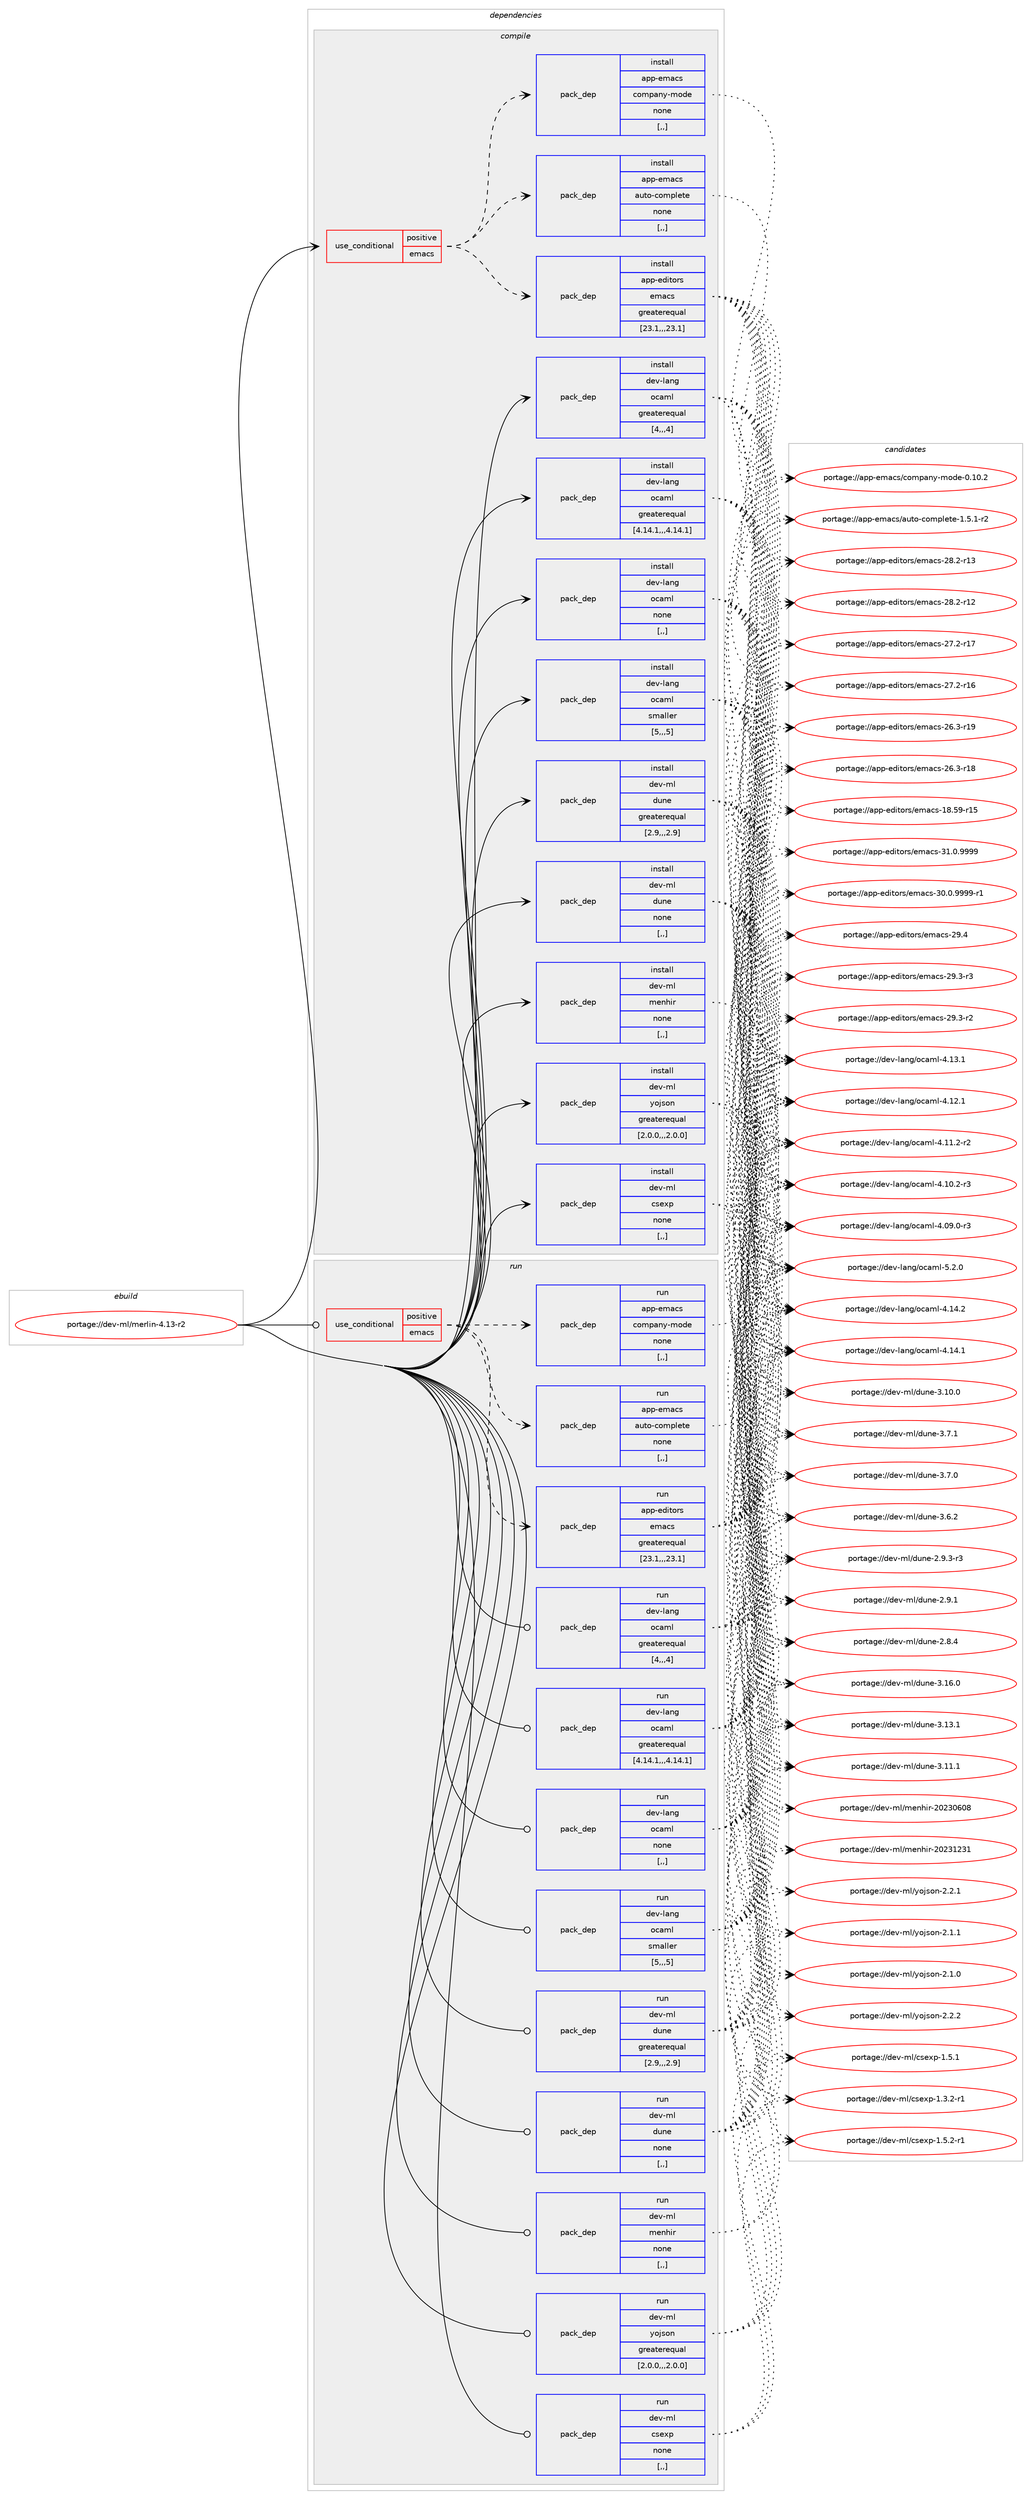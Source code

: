 digraph prolog {

# *************
# Graph options
# *************

newrank=true;
concentrate=true;
compound=true;
graph [rankdir=LR,fontname=Helvetica,fontsize=10,ranksep=1.5];#, ranksep=2.5, nodesep=0.2];
edge  [arrowhead=vee];
node  [fontname=Helvetica,fontsize=10];

# **********
# The ebuild
# **********

subgraph cluster_leftcol {
color=gray;
label=<<i>ebuild</i>>;
id [label="portage://dev-ml/merlin-4.13-r2", color=red, width=4, href="../dev-ml/merlin-4.13-r2.svg"];
}

# ****************
# The dependencies
# ****************

subgraph cluster_midcol {
color=gray;
label=<<i>dependencies</i>>;
subgraph cluster_compile {
fillcolor="#eeeeee";
style=filled;
label=<<i>compile</i>>;
subgraph cond29648 {
dependency120248 [label=<<TABLE BORDER="0" CELLBORDER="1" CELLSPACING="0" CELLPADDING="4"><TR><TD ROWSPAN="3" CELLPADDING="10">use_conditional</TD></TR><TR><TD>positive</TD></TR><TR><TD>emacs</TD></TR></TABLE>>, shape=none, color=red];
subgraph pack89402 {
dependency120249 [label=<<TABLE BORDER="0" CELLBORDER="1" CELLSPACING="0" CELLPADDING="4" WIDTH="220"><TR><TD ROWSPAN="6" CELLPADDING="30">pack_dep</TD></TR><TR><TD WIDTH="110">install</TD></TR><TR><TD>app-editors</TD></TR><TR><TD>emacs</TD></TR><TR><TD>greaterequal</TD></TR><TR><TD>[23.1,,,23.1]</TD></TR></TABLE>>, shape=none, color=blue];
}
dependency120248:e -> dependency120249:w [weight=20,style="dashed",arrowhead="vee"];
subgraph pack89403 {
dependency120250 [label=<<TABLE BORDER="0" CELLBORDER="1" CELLSPACING="0" CELLPADDING="4" WIDTH="220"><TR><TD ROWSPAN="6" CELLPADDING="30">pack_dep</TD></TR><TR><TD WIDTH="110">install</TD></TR><TR><TD>app-emacs</TD></TR><TR><TD>auto-complete</TD></TR><TR><TD>none</TD></TR><TR><TD>[,,]</TD></TR></TABLE>>, shape=none, color=blue];
}
dependency120248:e -> dependency120250:w [weight=20,style="dashed",arrowhead="vee"];
subgraph pack89404 {
dependency120251 [label=<<TABLE BORDER="0" CELLBORDER="1" CELLSPACING="0" CELLPADDING="4" WIDTH="220"><TR><TD ROWSPAN="6" CELLPADDING="30">pack_dep</TD></TR><TR><TD WIDTH="110">install</TD></TR><TR><TD>app-emacs</TD></TR><TR><TD>company-mode</TD></TR><TR><TD>none</TD></TR><TR><TD>[,,]</TD></TR></TABLE>>, shape=none, color=blue];
}
dependency120248:e -> dependency120251:w [weight=20,style="dashed",arrowhead="vee"];
}
id:e -> dependency120248:w [weight=20,style="solid",arrowhead="vee"];
subgraph pack89405 {
dependency120252 [label=<<TABLE BORDER="0" CELLBORDER="1" CELLSPACING="0" CELLPADDING="4" WIDTH="220"><TR><TD ROWSPAN="6" CELLPADDING="30">pack_dep</TD></TR><TR><TD WIDTH="110">install</TD></TR><TR><TD>dev-lang</TD></TR><TR><TD>ocaml</TD></TR><TR><TD>greaterequal</TD></TR><TR><TD>[4,,,4]</TD></TR></TABLE>>, shape=none, color=blue];
}
id:e -> dependency120252:w [weight=20,style="solid",arrowhead="vee"];
subgraph pack89406 {
dependency120253 [label=<<TABLE BORDER="0" CELLBORDER="1" CELLSPACING="0" CELLPADDING="4" WIDTH="220"><TR><TD ROWSPAN="6" CELLPADDING="30">pack_dep</TD></TR><TR><TD WIDTH="110">install</TD></TR><TR><TD>dev-lang</TD></TR><TR><TD>ocaml</TD></TR><TR><TD>greaterequal</TD></TR><TR><TD>[4.14.1,,,4.14.1]</TD></TR></TABLE>>, shape=none, color=blue];
}
id:e -> dependency120253:w [weight=20,style="solid",arrowhead="vee"];
subgraph pack89407 {
dependency120254 [label=<<TABLE BORDER="0" CELLBORDER="1" CELLSPACING="0" CELLPADDING="4" WIDTH="220"><TR><TD ROWSPAN="6" CELLPADDING="30">pack_dep</TD></TR><TR><TD WIDTH="110">install</TD></TR><TR><TD>dev-lang</TD></TR><TR><TD>ocaml</TD></TR><TR><TD>none</TD></TR><TR><TD>[,,]</TD></TR></TABLE>>, shape=none, color=blue];
}
id:e -> dependency120254:w [weight=20,style="solid",arrowhead="vee"];
subgraph pack89408 {
dependency120255 [label=<<TABLE BORDER="0" CELLBORDER="1" CELLSPACING="0" CELLPADDING="4" WIDTH="220"><TR><TD ROWSPAN="6" CELLPADDING="30">pack_dep</TD></TR><TR><TD WIDTH="110">install</TD></TR><TR><TD>dev-lang</TD></TR><TR><TD>ocaml</TD></TR><TR><TD>smaller</TD></TR><TR><TD>[5,,,5]</TD></TR></TABLE>>, shape=none, color=blue];
}
id:e -> dependency120255:w [weight=20,style="solid",arrowhead="vee"];
subgraph pack89409 {
dependency120256 [label=<<TABLE BORDER="0" CELLBORDER="1" CELLSPACING="0" CELLPADDING="4" WIDTH="220"><TR><TD ROWSPAN="6" CELLPADDING="30">pack_dep</TD></TR><TR><TD WIDTH="110">install</TD></TR><TR><TD>dev-ml</TD></TR><TR><TD>csexp</TD></TR><TR><TD>none</TD></TR><TR><TD>[,,]</TD></TR></TABLE>>, shape=none, color=blue];
}
id:e -> dependency120256:w [weight=20,style="solid",arrowhead="vee"];
subgraph pack89410 {
dependency120257 [label=<<TABLE BORDER="0" CELLBORDER="1" CELLSPACING="0" CELLPADDING="4" WIDTH="220"><TR><TD ROWSPAN="6" CELLPADDING="30">pack_dep</TD></TR><TR><TD WIDTH="110">install</TD></TR><TR><TD>dev-ml</TD></TR><TR><TD>dune</TD></TR><TR><TD>greaterequal</TD></TR><TR><TD>[2.9,,,2.9]</TD></TR></TABLE>>, shape=none, color=blue];
}
id:e -> dependency120257:w [weight=20,style="solid",arrowhead="vee"];
subgraph pack89411 {
dependency120258 [label=<<TABLE BORDER="0" CELLBORDER="1" CELLSPACING="0" CELLPADDING="4" WIDTH="220"><TR><TD ROWSPAN="6" CELLPADDING="30">pack_dep</TD></TR><TR><TD WIDTH="110">install</TD></TR><TR><TD>dev-ml</TD></TR><TR><TD>dune</TD></TR><TR><TD>none</TD></TR><TR><TD>[,,]</TD></TR></TABLE>>, shape=none, color=blue];
}
id:e -> dependency120258:w [weight=20,style="solid",arrowhead="vee"];
subgraph pack89412 {
dependency120259 [label=<<TABLE BORDER="0" CELLBORDER="1" CELLSPACING="0" CELLPADDING="4" WIDTH="220"><TR><TD ROWSPAN="6" CELLPADDING="30">pack_dep</TD></TR><TR><TD WIDTH="110">install</TD></TR><TR><TD>dev-ml</TD></TR><TR><TD>menhir</TD></TR><TR><TD>none</TD></TR><TR><TD>[,,]</TD></TR></TABLE>>, shape=none, color=blue];
}
id:e -> dependency120259:w [weight=20,style="solid",arrowhead="vee"];
subgraph pack89413 {
dependency120260 [label=<<TABLE BORDER="0" CELLBORDER="1" CELLSPACING="0" CELLPADDING="4" WIDTH="220"><TR><TD ROWSPAN="6" CELLPADDING="30">pack_dep</TD></TR><TR><TD WIDTH="110">install</TD></TR><TR><TD>dev-ml</TD></TR><TR><TD>yojson</TD></TR><TR><TD>greaterequal</TD></TR><TR><TD>[2.0.0,,,2.0.0]</TD></TR></TABLE>>, shape=none, color=blue];
}
id:e -> dependency120260:w [weight=20,style="solid",arrowhead="vee"];
}
subgraph cluster_compileandrun {
fillcolor="#eeeeee";
style=filled;
label=<<i>compile and run</i>>;
}
subgraph cluster_run {
fillcolor="#eeeeee";
style=filled;
label=<<i>run</i>>;
subgraph cond29649 {
dependency120261 [label=<<TABLE BORDER="0" CELLBORDER="1" CELLSPACING="0" CELLPADDING="4"><TR><TD ROWSPAN="3" CELLPADDING="10">use_conditional</TD></TR><TR><TD>positive</TD></TR><TR><TD>emacs</TD></TR></TABLE>>, shape=none, color=red];
subgraph pack89414 {
dependency120262 [label=<<TABLE BORDER="0" CELLBORDER="1" CELLSPACING="0" CELLPADDING="4" WIDTH="220"><TR><TD ROWSPAN="6" CELLPADDING="30">pack_dep</TD></TR><TR><TD WIDTH="110">run</TD></TR><TR><TD>app-editors</TD></TR><TR><TD>emacs</TD></TR><TR><TD>greaterequal</TD></TR><TR><TD>[23.1,,,23.1]</TD></TR></TABLE>>, shape=none, color=blue];
}
dependency120261:e -> dependency120262:w [weight=20,style="dashed",arrowhead="vee"];
subgraph pack89415 {
dependency120263 [label=<<TABLE BORDER="0" CELLBORDER="1" CELLSPACING="0" CELLPADDING="4" WIDTH="220"><TR><TD ROWSPAN="6" CELLPADDING="30">pack_dep</TD></TR><TR><TD WIDTH="110">run</TD></TR><TR><TD>app-emacs</TD></TR><TR><TD>auto-complete</TD></TR><TR><TD>none</TD></TR><TR><TD>[,,]</TD></TR></TABLE>>, shape=none, color=blue];
}
dependency120261:e -> dependency120263:w [weight=20,style="dashed",arrowhead="vee"];
subgraph pack89416 {
dependency120264 [label=<<TABLE BORDER="0" CELLBORDER="1" CELLSPACING="0" CELLPADDING="4" WIDTH="220"><TR><TD ROWSPAN="6" CELLPADDING="30">pack_dep</TD></TR><TR><TD WIDTH="110">run</TD></TR><TR><TD>app-emacs</TD></TR><TR><TD>company-mode</TD></TR><TR><TD>none</TD></TR><TR><TD>[,,]</TD></TR></TABLE>>, shape=none, color=blue];
}
dependency120261:e -> dependency120264:w [weight=20,style="dashed",arrowhead="vee"];
}
id:e -> dependency120261:w [weight=20,style="solid",arrowhead="odot"];
subgraph pack89417 {
dependency120265 [label=<<TABLE BORDER="0" CELLBORDER="1" CELLSPACING="0" CELLPADDING="4" WIDTH="220"><TR><TD ROWSPAN="6" CELLPADDING="30">pack_dep</TD></TR><TR><TD WIDTH="110">run</TD></TR><TR><TD>dev-lang</TD></TR><TR><TD>ocaml</TD></TR><TR><TD>greaterequal</TD></TR><TR><TD>[4,,,4]</TD></TR></TABLE>>, shape=none, color=blue];
}
id:e -> dependency120265:w [weight=20,style="solid",arrowhead="odot"];
subgraph pack89418 {
dependency120266 [label=<<TABLE BORDER="0" CELLBORDER="1" CELLSPACING="0" CELLPADDING="4" WIDTH="220"><TR><TD ROWSPAN="6" CELLPADDING="30">pack_dep</TD></TR><TR><TD WIDTH="110">run</TD></TR><TR><TD>dev-lang</TD></TR><TR><TD>ocaml</TD></TR><TR><TD>greaterequal</TD></TR><TR><TD>[4.14.1,,,4.14.1]</TD></TR></TABLE>>, shape=none, color=blue];
}
id:e -> dependency120266:w [weight=20,style="solid",arrowhead="odot"];
subgraph pack89419 {
dependency120267 [label=<<TABLE BORDER="0" CELLBORDER="1" CELLSPACING="0" CELLPADDING="4" WIDTH="220"><TR><TD ROWSPAN="6" CELLPADDING="30">pack_dep</TD></TR><TR><TD WIDTH="110">run</TD></TR><TR><TD>dev-lang</TD></TR><TR><TD>ocaml</TD></TR><TR><TD>none</TD></TR><TR><TD>[,,]</TD></TR></TABLE>>, shape=none, color=blue];
}
id:e -> dependency120267:w [weight=20,style="solid",arrowhead="odot"];
subgraph pack89420 {
dependency120268 [label=<<TABLE BORDER="0" CELLBORDER="1" CELLSPACING="0" CELLPADDING="4" WIDTH="220"><TR><TD ROWSPAN="6" CELLPADDING="30">pack_dep</TD></TR><TR><TD WIDTH="110">run</TD></TR><TR><TD>dev-lang</TD></TR><TR><TD>ocaml</TD></TR><TR><TD>smaller</TD></TR><TR><TD>[5,,,5]</TD></TR></TABLE>>, shape=none, color=blue];
}
id:e -> dependency120268:w [weight=20,style="solid",arrowhead="odot"];
subgraph pack89421 {
dependency120269 [label=<<TABLE BORDER="0" CELLBORDER="1" CELLSPACING="0" CELLPADDING="4" WIDTH="220"><TR><TD ROWSPAN="6" CELLPADDING="30">pack_dep</TD></TR><TR><TD WIDTH="110">run</TD></TR><TR><TD>dev-ml</TD></TR><TR><TD>csexp</TD></TR><TR><TD>none</TD></TR><TR><TD>[,,]</TD></TR></TABLE>>, shape=none, color=blue];
}
id:e -> dependency120269:w [weight=20,style="solid",arrowhead="odot"];
subgraph pack89422 {
dependency120270 [label=<<TABLE BORDER="0" CELLBORDER="1" CELLSPACING="0" CELLPADDING="4" WIDTH="220"><TR><TD ROWSPAN="6" CELLPADDING="30">pack_dep</TD></TR><TR><TD WIDTH="110">run</TD></TR><TR><TD>dev-ml</TD></TR><TR><TD>dune</TD></TR><TR><TD>greaterequal</TD></TR><TR><TD>[2.9,,,2.9]</TD></TR></TABLE>>, shape=none, color=blue];
}
id:e -> dependency120270:w [weight=20,style="solid",arrowhead="odot"];
subgraph pack89423 {
dependency120271 [label=<<TABLE BORDER="0" CELLBORDER="1" CELLSPACING="0" CELLPADDING="4" WIDTH="220"><TR><TD ROWSPAN="6" CELLPADDING="30">pack_dep</TD></TR><TR><TD WIDTH="110">run</TD></TR><TR><TD>dev-ml</TD></TR><TR><TD>dune</TD></TR><TR><TD>none</TD></TR><TR><TD>[,,]</TD></TR></TABLE>>, shape=none, color=blue];
}
id:e -> dependency120271:w [weight=20,style="solid",arrowhead="odot"];
subgraph pack89424 {
dependency120272 [label=<<TABLE BORDER="0" CELLBORDER="1" CELLSPACING="0" CELLPADDING="4" WIDTH="220"><TR><TD ROWSPAN="6" CELLPADDING="30">pack_dep</TD></TR><TR><TD WIDTH="110">run</TD></TR><TR><TD>dev-ml</TD></TR><TR><TD>menhir</TD></TR><TR><TD>none</TD></TR><TR><TD>[,,]</TD></TR></TABLE>>, shape=none, color=blue];
}
id:e -> dependency120272:w [weight=20,style="solid",arrowhead="odot"];
subgraph pack89425 {
dependency120273 [label=<<TABLE BORDER="0" CELLBORDER="1" CELLSPACING="0" CELLPADDING="4" WIDTH="220"><TR><TD ROWSPAN="6" CELLPADDING="30">pack_dep</TD></TR><TR><TD WIDTH="110">run</TD></TR><TR><TD>dev-ml</TD></TR><TR><TD>yojson</TD></TR><TR><TD>greaterequal</TD></TR><TR><TD>[2.0.0,,,2.0.0]</TD></TR></TABLE>>, shape=none, color=blue];
}
id:e -> dependency120273:w [weight=20,style="solid",arrowhead="odot"];
}
}

# **************
# The candidates
# **************

subgraph cluster_choices {
rank=same;
color=gray;
label=<<i>candidates</i>>;

subgraph choice89402 {
color=black;
nodesep=1;
choice971121124510110010511611111411547101109979911545514946484657575757 [label="portage://app-editors/emacs-31.0.9999", color=red, width=4,href="../app-editors/emacs-31.0.9999.svg"];
choice9711211245101100105116111114115471011099799115455148464846575757574511449 [label="portage://app-editors/emacs-30.0.9999-r1", color=red, width=4,href="../app-editors/emacs-30.0.9999-r1.svg"];
choice97112112451011001051161111141154710110997991154550574652 [label="portage://app-editors/emacs-29.4", color=red, width=4,href="../app-editors/emacs-29.4.svg"];
choice971121124510110010511611111411547101109979911545505746514511451 [label="portage://app-editors/emacs-29.3-r3", color=red, width=4,href="../app-editors/emacs-29.3-r3.svg"];
choice971121124510110010511611111411547101109979911545505746514511450 [label="portage://app-editors/emacs-29.3-r2", color=red, width=4,href="../app-editors/emacs-29.3-r2.svg"];
choice97112112451011001051161111141154710110997991154550564650451144951 [label="portage://app-editors/emacs-28.2-r13", color=red, width=4,href="../app-editors/emacs-28.2-r13.svg"];
choice97112112451011001051161111141154710110997991154550564650451144950 [label="portage://app-editors/emacs-28.2-r12", color=red, width=4,href="../app-editors/emacs-28.2-r12.svg"];
choice97112112451011001051161111141154710110997991154550554650451144955 [label="portage://app-editors/emacs-27.2-r17", color=red, width=4,href="../app-editors/emacs-27.2-r17.svg"];
choice97112112451011001051161111141154710110997991154550554650451144954 [label="portage://app-editors/emacs-27.2-r16", color=red, width=4,href="../app-editors/emacs-27.2-r16.svg"];
choice97112112451011001051161111141154710110997991154550544651451144957 [label="portage://app-editors/emacs-26.3-r19", color=red, width=4,href="../app-editors/emacs-26.3-r19.svg"];
choice97112112451011001051161111141154710110997991154550544651451144956 [label="portage://app-editors/emacs-26.3-r18", color=red, width=4,href="../app-editors/emacs-26.3-r18.svg"];
choice9711211245101100105116111114115471011099799115454956465357451144953 [label="portage://app-editors/emacs-18.59-r15", color=red, width=4,href="../app-editors/emacs-18.59-r15.svg"];
dependency120249:e -> choice971121124510110010511611111411547101109979911545514946484657575757:w [style=dotted,weight="100"];
dependency120249:e -> choice9711211245101100105116111114115471011099799115455148464846575757574511449:w [style=dotted,weight="100"];
dependency120249:e -> choice97112112451011001051161111141154710110997991154550574652:w [style=dotted,weight="100"];
dependency120249:e -> choice971121124510110010511611111411547101109979911545505746514511451:w [style=dotted,weight="100"];
dependency120249:e -> choice971121124510110010511611111411547101109979911545505746514511450:w [style=dotted,weight="100"];
dependency120249:e -> choice97112112451011001051161111141154710110997991154550564650451144951:w [style=dotted,weight="100"];
dependency120249:e -> choice97112112451011001051161111141154710110997991154550564650451144950:w [style=dotted,weight="100"];
dependency120249:e -> choice97112112451011001051161111141154710110997991154550554650451144955:w [style=dotted,weight="100"];
dependency120249:e -> choice97112112451011001051161111141154710110997991154550554650451144954:w [style=dotted,weight="100"];
dependency120249:e -> choice97112112451011001051161111141154710110997991154550544651451144957:w [style=dotted,weight="100"];
dependency120249:e -> choice97112112451011001051161111141154710110997991154550544651451144956:w [style=dotted,weight="100"];
dependency120249:e -> choice9711211245101100105116111114115471011099799115454956465357451144953:w [style=dotted,weight="100"];
}
subgraph choice89403 {
color=black;
nodesep=1;
choice97112112451011099799115479711711611145991111091121081011161014549465346494511450 [label="portage://app-emacs/auto-complete-1.5.1-r2", color=red, width=4,href="../app-emacs/auto-complete-1.5.1-r2.svg"];
dependency120250:e -> choice97112112451011099799115479711711611145991111091121081011161014549465346494511450:w [style=dotted,weight="100"];
}
subgraph choice89404 {
color=black;
nodesep=1;
choice971121124510110997991154799111109112971101214510911110010145484649484650 [label="portage://app-emacs/company-mode-0.10.2", color=red, width=4,href="../app-emacs/company-mode-0.10.2.svg"];
dependency120251:e -> choice971121124510110997991154799111109112971101214510911110010145484649484650:w [style=dotted,weight="100"];
}
subgraph choice89405 {
color=black;
nodesep=1;
choice1001011184510897110103471119997109108455346504648 [label="portage://dev-lang/ocaml-5.2.0", color=red, width=4,href="../dev-lang/ocaml-5.2.0.svg"];
choice100101118451089711010347111999710910845524649524650 [label="portage://dev-lang/ocaml-4.14.2", color=red, width=4,href="../dev-lang/ocaml-4.14.2.svg"];
choice100101118451089711010347111999710910845524649524649 [label="portage://dev-lang/ocaml-4.14.1", color=red, width=4,href="../dev-lang/ocaml-4.14.1.svg"];
choice100101118451089711010347111999710910845524649514649 [label="portage://dev-lang/ocaml-4.13.1", color=red, width=4,href="../dev-lang/ocaml-4.13.1.svg"];
choice100101118451089711010347111999710910845524649504649 [label="portage://dev-lang/ocaml-4.12.1", color=red, width=4,href="../dev-lang/ocaml-4.12.1.svg"];
choice1001011184510897110103471119997109108455246494946504511450 [label="portage://dev-lang/ocaml-4.11.2-r2", color=red, width=4,href="../dev-lang/ocaml-4.11.2-r2.svg"];
choice1001011184510897110103471119997109108455246494846504511451 [label="portage://dev-lang/ocaml-4.10.2-r3", color=red, width=4,href="../dev-lang/ocaml-4.10.2-r3.svg"];
choice1001011184510897110103471119997109108455246485746484511451 [label="portage://dev-lang/ocaml-4.09.0-r3", color=red, width=4,href="../dev-lang/ocaml-4.09.0-r3.svg"];
dependency120252:e -> choice1001011184510897110103471119997109108455346504648:w [style=dotted,weight="100"];
dependency120252:e -> choice100101118451089711010347111999710910845524649524650:w [style=dotted,weight="100"];
dependency120252:e -> choice100101118451089711010347111999710910845524649524649:w [style=dotted,weight="100"];
dependency120252:e -> choice100101118451089711010347111999710910845524649514649:w [style=dotted,weight="100"];
dependency120252:e -> choice100101118451089711010347111999710910845524649504649:w [style=dotted,weight="100"];
dependency120252:e -> choice1001011184510897110103471119997109108455246494946504511450:w [style=dotted,weight="100"];
dependency120252:e -> choice1001011184510897110103471119997109108455246494846504511451:w [style=dotted,weight="100"];
dependency120252:e -> choice1001011184510897110103471119997109108455246485746484511451:w [style=dotted,weight="100"];
}
subgraph choice89406 {
color=black;
nodesep=1;
choice1001011184510897110103471119997109108455346504648 [label="portage://dev-lang/ocaml-5.2.0", color=red, width=4,href="../dev-lang/ocaml-5.2.0.svg"];
choice100101118451089711010347111999710910845524649524650 [label="portage://dev-lang/ocaml-4.14.2", color=red, width=4,href="../dev-lang/ocaml-4.14.2.svg"];
choice100101118451089711010347111999710910845524649524649 [label="portage://dev-lang/ocaml-4.14.1", color=red, width=4,href="../dev-lang/ocaml-4.14.1.svg"];
choice100101118451089711010347111999710910845524649514649 [label="portage://dev-lang/ocaml-4.13.1", color=red, width=4,href="../dev-lang/ocaml-4.13.1.svg"];
choice100101118451089711010347111999710910845524649504649 [label="portage://dev-lang/ocaml-4.12.1", color=red, width=4,href="../dev-lang/ocaml-4.12.1.svg"];
choice1001011184510897110103471119997109108455246494946504511450 [label="portage://dev-lang/ocaml-4.11.2-r2", color=red, width=4,href="../dev-lang/ocaml-4.11.2-r2.svg"];
choice1001011184510897110103471119997109108455246494846504511451 [label="portage://dev-lang/ocaml-4.10.2-r3", color=red, width=4,href="../dev-lang/ocaml-4.10.2-r3.svg"];
choice1001011184510897110103471119997109108455246485746484511451 [label="portage://dev-lang/ocaml-4.09.0-r3", color=red, width=4,href="../dev-lang/ocaml-4.09.0-r3.svg"];
dependency120253:e -> choice1001011184510897110103471119997109108455346504648:w [style=dotted,weight="100"];
dependency120253:e -> choice100101118451089711010347111999710910845524649524650:w [style=dotted,weight="100"];
dependency120253:e -> choice100101118451089711010347111999710910845524649524649:w [style=dotted,weight="100"];
dependency120253:e -> choice100101118451089711010347111999710910845524649514649:w [style=dotted,weight="100"];
dependency120253:e -> choice100101118451089711010347111999710910845524649504649:w [style=dotted,weight="100"];
dependency120253:e -> choice1001011184510897110103471119997109108455246494946504511450:w [style=dotted,weight="100"];
dependency120253:e -> choice1001011184510897110103471119997109108455246494846504511451:w [style=dotted,weight="100"];
dependency120253:e -> choice1001011184510897110103471119997109108455246485746484511451:w [style=dotted,weight="100"];
}
subgraph choice89407 {
color=black;
nodesep=1;
choice1001011184510897110103471119997109108455346504648 [label="portage://dev-lang/ocaml-5.2.0", color=red, width=4,href="../dev-lang/ocaml-5.2.0.svg"];
choice100101118451089711010347111999710910845524649524650 [label="portage://dev-lang/ocaml-4.14.2", color=red, width=4,href="../dev-lang/ocaml-4.14.2.svg"];
choice100101118451089711010347111999710910845524649524649 [label="portage://dev-lang/ocaml-4.14.1", color=red, width=4,href="../dev-lang/ocaml-4.14.1.svg"];
choice100101118451089711010347111999710910845524649514649 [label="portage://dev-lang/ocaml-4.13.1", color=red, width=4,href="../dev-lang/ocaml-4.13.1.svg"];
choice100101118451089711010347111999710910845524649504649 [label="portage://dev-lang/ocaml-4.12.1", color=red, width=4,href="../dev-lang/ocaml-4.12.1.svg"];
choice1001011184510897110103471119997109108455246494946504511450 [label="portage://dev-lang/ocaml-4.11.2-r2", color=red, width=4,href="../dev-lang/ocaml-4.11.2-r2.svg"];
choice1001011184510897110103471119997109108455246494846504511451 [label="portage://dev-lang/ocaml-4.10.2-r3", color=red, width=4,href="../dev-lang/ocaml-4.10.2-r3.svg"];
choice1001011184510897110103471119997109108455246485746484511451 [label="portage://dev-lang/ocaml-4.09.0-r3", color=red, width=4,href="../dev-lang/ocaml-4.09.0-r3.svg"];
dependency120254:e -> choice1001011184510897110103471119997109108455346504648:w [style=dotted,weight="100"];
dependency120254:e -> choice100101118451089711010347111999710910845524649524650:w [style=dotted,weight="100"];
dependency120254:e -> choice100101118451089711010347111999710910845524649524649:w [style=dotted,weight="100"];
dependency120254:e -> choice100101118451089711010347111999710910845524649514649:w [style=dotted,weight="100"];
dependency120254:e -> choice100101118451089711010347111999710910845524649504649:w [style=dotted,weight="100"];
dependency120254:e -> choice1001011184510897110103471119997109108455246494946504511450:w [style=dotted,weight="100"];
dependency120254:e -> choice1001011184510897110103471119997109108455246494846504511451:w [style=dotted,weight="100"];
dependency120254:e -> choice1001011184510897110103471119997109108455246485746484511451:w [style=dotted,weight="100"];
}
subgraph choice89408 {
color=black;
nodesep=1;
choice1001011184510897110103471119997109108455346504648 [label="portage://dev-lang/ocaml-5.2.0", color=red, width=4,href="../dev-lang/ocaml-5.2.0.svg"];
choice100101118451089711010347111999710910845524649524650 [label="portage://dev-lang/ocaml-4.14.2", color=red, width=4,href="../dev-lang/ocaml-4.14.2.svg"];
choice100101118451089711010347111999710910845524649524649 [label="portage://dev-lang/ocaml-4.14.1", color=red, width=4,href="../dev-lang/ocaml-4.14.1.svg"];
choice100101118451089711010347111999710910845524649514649 [label="portage://dev-lang/ocaml-4.13.1", color=red, width=4,href="../dev-lang/ocaml-4.13.1.svg"];
choice100101118451089711010347111999710910845524649504649 [label="portage://dev-lang/ocaml-4.12.1", color=red, width=4,href="../dev-lang/ocaml-4.12.1.svg"];
choice1001011184510897110103471119997109108455246494946504511450 [label="portage://dev-lang/ocaml-4.11.2-r2", color=red, width=4,href="../dev-lang/ocaml-4.11.2-r2.svg"];
choice1001011184510897110103471119997109108455246494846504511451 [label="portage://dev-lang/ocaml-4.10.2-r3", color=red, width=4,href="../dev-lang/ocaml-4.10.2-r3.svg"];
choice1001011184510897110103471119997109108455246485746484511451 [label="portage://dev-lang/ocaml-4.09.0-r3", color=red, width=4,href="../dev-lang/ocaml-4.09.0-r3.svg"];
dependency120255:e -> choice1001011184510897110103471119997109108455346504648:w [style=dotted,weight="100"];
dependency120255:e -> choice100101118451089711010347111999710910845524649524650:w [style=dotted,weight="100"];
dependency120255:e -> choice100101118451089711010347111999710910845524649524649:w [style=dotted,weight="100"];
dependency120255:e -> choice100101118451089711010347111999710910845524649514649:w [style=dotted,weight="100"];
dependency120255:e -> choice100101118451089711010347111999710910845524649504649:w [style=dotted,weight="100"];
dependency120255:e -> choice1001011184510897110103471119997109108455246494946504511450:w [style=dotted,weight="100"];
dependency120255:e -> choice1001011184510897110103471119997109108455246494846504511451:w [style=dotted,weight="100"];
dependency120255:e -> choice1001011184510897110103471119997109108455246485746484511451:w [style=dotted,weight="100"];
}
subgraph choice89409 {
color=black;
nodesep=1;
choice1001011184510910847991151011201124549465346504511449 [label="portage://dev-ml/csexp-1.5.2-r1", color=red, width=4,href="../dev-ml/csexp-1.5.2-r1.svg"];
choice100101118451091084799115101120112454946534649 [label="portage://dev-ml/csexp-1.5.1", color=red, width=4,href="../dev-ml/csexp-1.5.1.svg"];
choice1001011184510910847991151011201124549465146504511449 [label="portage://dev-ml/csexp-1.3.2-r1", color=red, width=4,href="../dev-ml/csexp-1.3.2-r1.svg"];
dependency120256:e -> choice1001011184510910847991151011201124549465346504511449:w [style=dotted,weight="100"];
dependency120256:e -> choice100101118451091084799115101120112454946534649:w [style=dotted,weight="100"];
dependency120256:e -> choice1001011184510910847991151011201124549465146504511449:w [style=dotted,weight="100"];
}
subgraph choice89410 {
color=black;
nodesep=1;
choice100101118451091084710011711010145514649544648 [label="portage://dev-ml/dune-3.16.0", color=red, width=4,href="../dev-ml/dune-3.16.0.svg"];
choice100101118451091084710011711010145514649514649 [label="portage://dev-ml/dune-3.13.1", color=red, width=4,href="../dev-ml/dune-3.13.1.svg"];
choice100101118451091084710011711010145514649494649 [label="portage://dev-ml/dune-3.11.1", color=red, width=4,href="../dev-ml/dune-3.11.1.svg"];
choice100101118451091084710011711010145514649484648 [label="portage://dev-ml/dune-3.10.0", color=red, width=4,href="../dev-ml/dune-3.10.0.svg"];
choice1001011184510910847100117110101455146554649 [label="portage://dev-ml/dune-3.7.1", color=red, width=4,href="../dev-ml/dune-3.7.1.svg"];
choice1001011184510910847100117110101455146554648 [label="portage://dev-ml/dune-3.7.0", color=red, width=4,href="../dev-ml/dune-3.7.0.svg"];
choice1001011184510910847100117110101455146544650 [label="portage://dev-ml/dune-3.6.2", color=red, width=4,href="../dev-ml/dune-3.6.2.svg"];
choice10010111845109108471001171101014550465746514511451 [label="portage://dev-ml/dune-2.9.3-r3", color=red, width=4,href="../dev-ml/dune-2.9.3-r3.svg"];
choice1001011184510910847100117110101455046574649 [label="portage://dev-ml/dune-2.9.1", color=red, width=4,href="../dev-ml/dune-2.9.1.svg"];
choice1001011184510910847100117110101455046564652 [label="portage://dev-ml/dune-2.8.4", color=red, width=4,href="../dev-ml/dune-2.8.4.svg"];
dependency120257:e -> choice100101118451091084710011711010145514649544648:w [style=dotted,weight="100"];
dependency120257:e -> choice100101118451091084710011711010145514649514649:w [style=dotted,weight="100"];
dependency120257:e -> choice100101118451091084710011711010145514649494649:w [style=dotted,weight="100"];
dependency120257:e -> choice100101118451091084710011711010145514649484648:w [style=dotted,weight="100"];
dependency120257:e -> choice1001011184510910847100117110101455146554649:w [style=dotted,weight="100"];
dependency120257:e -> choice1001011184510910847100117110101455146554648:w [style=dotted,weight="100"];
dependency120257:e -> choice1001011184510910847100117110101455146544650:w [style=dotted,weight="100"];
dependency120257:e -> choice10010111845109108471001171101014550465746514511451:w [style=dotted,weight="100"];
dependency120257:e -> choice1001011184510910847100117110101455046574649:w [style=dotted,weight="100"];
dependency120257:e -> choice1001011184510910847100117110101455046564652:w [style=dotted,weight="100"];
}
subgraph choice89411 {
color=black;
nodesep=1;
choice100101118451091084710011711010145514649544648 [label="portage://dev-ml/dune-3.16.0", color=red, width=4,href="../dev-ml/dune-3.16.0.svg"];
choice100101118451091084710011711010145514649514649 [label="portage://dev-ml/dune-3.13.1", color=red, width=4,href="../dev-ml/dune-3.13.1.svg"];
choice100101118451091084710011711010145514649494649 [label="portage://dev-ml/dune-3.11.1", color=red, width=4,href="../dev-ml/dune-3.11.1.svg"];
choice100101118451091084710011711010145514649484648 [label="portage://dev-ml/dune-3.10.0", color=red, width=4,href="../dev-ml/dune-3.10.0.svg"];
choice1001011184510910847100117110101455146554649 [label="portage://dev-ml/dune-3.7.1", color=red, width=4,href="../dev-ml/dune-3.7.1.svg"];
choice1001011184510910847100117110101455146554648 [label="portage://dev-ml/dune-3.7.0", color=red, width=4,href="../dev-ml/dune-3.7.0.svg"];
choice1001011184510910847100117110101455146544650 [label="portage://dev-ml/dune-3.6.2", color=red, width=4,href="../dev-ml/dune-3.6.2.svg"];
choice10010111845109108471001171101014550465746514511451 [label="portage://dev-ml/dune-2.9.3-r3", color=red, width=4,href="../dev-ml/dune-2.9.3-r3.svg"];
choice1001011184510910847100117110101455046574649 [label="portage://dev-ml/dune-2.9.1", color=red, width=4,href="../dev-ml/dune-2.9.1.svg"];
choice1001011184510910847100117110101455046564652 [label="portage://dev-ml/dune-2.8.4", color=red, width=4,href="../dev-ml/dune-2.8.4.svg"];
dependency120258:e -> choice100101118451091084710011711010145514649544648:w [style=dotted,weight="100"];
dependency120258:e -> choice100101118451091084710011711010145514649514649:w [style=dotted,weight="100"];
dependency120258:e -> choice100101118451091084710011711010145514649494649:w [style=dotted,weight="100"];
dependency120258:e -> choice100101118451091084710011711010145514649484648:w [style=dotted,weight="100"];
dependency120258:e -> choice1001011184510910847100117110101455146554649:w [style=dotted,weight="100"];
dependency120258:e -> choice1001011184510910847100117110101455146554648:w [style=dotted,weight="100"];
dependency120258:e -> choice1001011184510910847100117110101455146544650:w [style=dotted,weight="100"];
dependency120258:e -> choice10010111845109108471001171101014550465746514511451:w [style=dotted,weight="100"];
dependency120258:e -> choice1001011184510910847100117110101455046574649:w [style=dotted,weight="100"];
dependency120258:e -> choice1001011184510910847100117110101455046564652:w [style=dotted,weight="100"];
}
subgraph choice89412 {
color=black;
nodesep=1;
choice1001011184510910847109101110104105114455048505149505149 [label="portage://dev-ml/menhir-20231231", color=red, width=4,href="../dev-ml/menhir-20231231.svg"];
choice1001011184510910847109101110104105114455048505148544856 [label="portage://dev-ml/menhir-20230608", color=red, width=4,href="../dev-ml/menhir-20230608.svg"];
dependency120259:e -> choice1001011184510910847109101110104105114455048505149505149:w [style=dotted,weight="100"];
dependency120259:e -> choice1001011184510910847109101110104105114455048505148544856:w [style=dotted,weight="100"];
}
subgraph choice89413 {
color=black;
nodesep=1;
choice1001011184510910847121111106115111110455046504650 [label="portage://dev-ml/yojson-2.2.2", color=red, width=4,href="../dev-ml/yojson-2.2.2.svg"];
choice1001011184510910847121111106115111110455046504649 [label="portage://dev-ml/yojson-2.2.1", color=red, width=4,href="../dev-ml/yojson-2.2.1.svg"];
choice1001011184510910847121111106115111110455046494649 [label="portage://dev-ml/yojson-2.1.1", color=red, width=4,href="../dev-ml/yojson-2.1.1.svg"];
choice1001011184510910847121111106115111110455046494648 [label="portage://dev-ml/yojson-2.1.0", color=red, width=4,href="../dev-ml/yojson-2.1.0.svg"];
dependency120260:e -> choice1001011184510910847121111106115111110455046504650:w [style=dotted,weight="100"];
dependency120260:e -> choice1001011184510910847121111106115111110455046504649:w [style=dotted,weight="100"];
dependency120260:e -> choice1001011184510910847121111106115111110455046494649:w [style=dotted,weight="100"];
dependency120260:e -> choice1001011184510910847121111106115111110455046494648:w [style=dotted,weight="100"];
}
subgraph choice89414 {
color=black;
nodesep=1;
choice971121124510110010511611111411547101109979911545514946484657575757 [label="portage://app-editors/emacs-31.0.9999", color=red, width=4,href="../app-editors/emacs-31.0.9999.svg"];
choice9711211245101100105116111114115471011099799115455148464846575757574511449 [label="portage://app-editors/emacs-30.0.9999-r1", color=red, width=4,href="../app-editors/emacs-30.0.9999-r1.svg"];
choice97112112451011001051161111141154710110997991154550574652 [label="portage://app-editors/emacs-29.4", color=red, width=4,href="../app-editors/emacs-29.4.svg"];
choice971121124510110010511611111411547101109979911545505746514511451 [label="portage://app-editors/emacs-29.3-r3", color=red, width=4,href="../app-editors/emacs-29.3-r3.svg"];
choice971121124510110010511611111411547101109979911545505746514511450 [label="portage://app-editors/emacs-29.3-r2", color=red, width=4,href="../app-editors/emacs-29.3-r2.svg"];
choice97112112451011001051161111141154710110997991154550564650451144951 [label="portage://app-editors/emacs-28.2-r13", color=red, width=4,href="../app-editors/emacs-28.2-r13.svg"];
choice97112112451011001051161111141154710110997991154550564650451144950 [label="portage://app-editors/emacs-28.2-r12", color=red, width=4,href="../app-editors/emacs-28.2-r12.svg"];
choice97112112451011001051161111141154710110997991154550554650451144955 [label="portage://app-editors/emacs-27.2-r17", color=red, width=4,href="../app-editors/emacs-27.2-r17.svg"];
choice97112112451011001051161111141154710110997991154550554650451144954 [label="portage://app-editors/emacs-27.2-r16", color=red, width=4,href="../app-editors/emacs-27.2-r16.svg"];
choice97112112451011001051161111141154710110997991154550544651451144957 [label="portage://app-editors/emacs-26.3-r19", color=red, width=4,href="../app-editors/emacs-26.3-r19.svg"];
choice97112112451011001051161111141154710110997991154550544651451144956 [label="portage://app-editors/emacs-26.3-r18", color=red, width=4,href="../app-editors/emacs-26.3-r18.svg"];
choice9711211245101100105116111114115471011099799115454956465357451144953 [label="portage://app-editors/emacs-18.59-r15", color=red, width=4,href="../app-editors/emacs-18.59-r15.svg"];
dependency120262:e -> choice971121124510110010511611111411547101109979911545514946484657575757:w [style=dotted,weight="100"];
dependency120262:e -> choice9711211245101100105116111114115471011099799115455148464846575757574511449:w [style=dotted,weight="100"];
dependency120262:e -> choice97112112451011001051161111141154710110997991154550574652:w [style=dotted,weight="100"];
dependency120262:e -> choice971121124510110010511611111411547101109979911545505746514511451:w [style=dotted,weight="100"];
dependency120262:e -> choice971121124510110010511611111411547101109979911545505746514511450:w [style=dotted,weight="100"];
dependency120262:e -> choice97112112451011001051161111141154710110997991154550564650451144951:w [style=dotted,weight="100"];
dependency120262:e -> choice97112112451011001051161111141154710110997991154550564650451144950:w [style=dotted,weight="100"];
dependency120262:e -> choice97112112451011001051161111141154710110997991154550554650451144955:w [style=dotted,weight="100"];
dependency120262:e -> choice97112112451011001051161111141154710110997991154550554650451144954:w [style=dotted,weight="100"];
dependency120262:e -> choice97112112451011001051161111141154710110997991154550544651451144957:w [style=dotted,weight="100"];
dependency120262:e -> choice97112112451011001051161111141154710110997991154550544651451144956:w [style=dotted,weight="100"];
dependency120262:e -> choice9711211245101100105116111114115471011099799115454956465357451144953:w [style=dotted,weight="100"];
}
subgraph choice89415 {
color=black;
nodesep=1;
choice97112112451011099799115479711711611145991111091121081011161014549465346494511450 [label="portage://app-emacs/auto-complete-1.5.1-r2", color=red, width=4,href="../app-emacs/auto-complete-1.5.1-r2.svg"];
dependency120263:e -> choice97112112451011099799115479711711611145991111091121081011161014549465346494511450:w [style=dotted,weight="100"];
}
subgraph choice89416 {
color=black;
nodesep=1;
choice971121124510110997991154799111109112971101214510911110010145484649484650 [label="portage://app-emacs/company-mode-0.10.2", color=red, width=4,href="../app-emacs/company-mode-0.10.2.svg"];
dependency120264:e -> choice971121124510110997991154799111109112971101214510911110010145484649484650:w [style=dotted,weight="100"];
}
subgraph choice89417 {
color=black;
nodesep=1;
choice1001011184510897110103471119997109108455346504648 [label="portage://dev-lang/ocaml-5.2.0", color=red, width=4,href="../dev-lang/ocaml-5.2.0.svg"];
choice100101118451089711010347111999710910845524649524650 [label="portage://dev-lang/ocaml-4.14.2", color=red, width=4,href="../dev-lang/ocaml-4.14.2.svg"];
choice100101118451089711010347111999710910845524649524649 [label="portage://dev-lang/ocaml-4.14.1", color=red, width=4,href="../dev-lang/ocaml-4.14.1.svg"];
choice100101118451089711010347111999710910845524649514649 [label="portage://dev-lang/ocaml-4.13.1", color=red, width=4,href="../dev-lang/ocaml-4.13.1.svg"];
choice100101118451089711010347111999710910845524649504649 [label="portage://dev-lang/ocaml-4.12.1", color=red, width=4,href="../dev-lang/ocaml-4.12.1.svg"];
choice1001011184510897110103471119997109108455246494946504511450 [label="portage://dev-lang/ocaml-4.11.2-r2", color=red, width=4,href="../dev-lang/ocaml-4.11.2-r2.svg"];
choice1001011184510897110103471119997109108455246494846504511451 [label="portage://dev-lang/ocaml-4.10.2-r3", color=red, width=4,href="../dev-lang/ocaml-4.10.2-r3.svg"];
choice1001011184510897110103471119997109108455246485746484511451 [label="portage://dev-lang/ocaml-4.09.0-r3", color=red, width=4,href="../dev-lang/ocaml-4.09.0-r3.svg"];
dependency120265:e -> choice1001011184510897110103471119997109108455346504648:w [style=dotted,weight="100"];
dependency120265:e -> choice100101118451089711010347111999710910845524649524650:w [style=dotted,weight="100"];
dependency120265:e -> choice100101118451089711010347111999710910845524649524649:w [style=dotted,weight="100"];
dependency120265:e -> choice100101118451089711010347111999710910845524649514649:w [style=dotted,weight="100"];
dependency120265:e -> choice100101118451089711010347111999710910845524649504649:w [style=dotted,weight="100"];
dependency120265:e -> choice1001011184510897110103471119997109108455246494946504511450:w [style=dotted,weight="100"];
dependency120265:e -> choice1001011184510897110103471119997109108455246494846504511451:w [style=dotted,weight="100"];
dependency120265:e -> choice1001011184510897110103471119997109108455246485746484511451:w [style=dotted,weight="100"];
}
subgraph choice89418 {
color=black;
nodesep=1;
choice1001011184510897110103471119997109108455346504648 [label="portage://dev-lang/ocaml-5.2.0", color=red, width=4,href="../dev-lang/ocaml-5.2.0.svg"];
choice100101118451089711010347111999710910845524649524650 [label="portage://dev-lang/ocaml-4.14.2", color=red, width=4,href="../dev-lang/ocaml-4.14.2.svg"];
choice100101118451089711010347111999710910845524649524649 [label="portage://dev-lang/ocaml-4.14.1", color=red, width=4,href="../dev-lang/ocaml-4.14.1.svg"];
choice100101118451089711010347111999710910845524649514649 [label="portage://dev-lang/ocaml-4.13.1", color=red, width=4,href="../dev-lang/ocaml-4.13.1.svg"];
choice100101118451089711010347111999710910845524649504649 [label="portage://dev-lang/ocaml-4.12.1", color=red, width=4,href="../dev-lang/ocaml-4.12.1.svg"];
choice1001011184510897110103471119997109108455246494946504511450 [label="portage://dev-lang/ocaml-4.11.2-r2", color=red, width=4,href="../dev-lang/ocaml-4.11.2-r2.svg"];
choice1001011184510897110103471119997109108455246494846504511451 [label="portage://dev-lang/ocaml-4.10.2-r3", color=red, width=4,href="../dev-lang/ocaml-4.10.2-r3.svg"];
choice1001011184510897110103471119997109108455246485746484511451 [label="portage://dev-lang/ocaml-4.09.0-r3", color=red, width=4,href="../dev-lang/ocaml-4.09.0-r3.svg"];
dependency120266:e -> choice1001011184510897110103471119997109108455346504648:w [style=dotted,weight="100"];
dependency120266:e -> choice100101118451089711010347111999710910845524649524650:w [style=dotted,weight="100"];
dependency120266:e -> choice100101118451089711010347111999710910845524649524649:w [style=dotted,weight="100"];
dependency120266:e -> choice100101118451089711010347111999710910845524649514649:w [style=dotted,weight="100"];
dependency120266:e -> choice100101118451089711010347111999710910845524649504649:w [style=dotted,weight="100"];
dependency120266:e -> choice1001011184510897110103471119997109108455246494946504511450:w [style=dotted,weight="100"];
dependency120266:e -> choice1001011184510897110103471119997109108455246494846504511451:w [style=dotted,weight="100"];
dependency120266:e -> choice1001011184510897110103471119997109108455246485746484511451:w [style=dotted,weight="100"];
}
subgraph choice89419 {
color=black;
nodesep=1;
choice1001011184510897110103471119997109108455346504648 [label="portage://dev-lang/ocaml-5.2.0", color=red, width=4,href="../dev-lang/ocaml-5.2.0.svg"];
choice100101118451089711010347111999710910845524649524650 [label="portage://dev-lang/ocaml-4.14.2", color=red, width=4,href="../dev-lang/ocaml-4.14.2.svg"];
choice100101118451089711010347111999710910845524649524649 [label="portage://dev-lang/ocaml-4.14.1", color=red, width=4,href="../dev-lang/ocaml-4.14.1.svg"];
choice100101118451089711010347111999710910845524649514649 [label="portage://dev-lang/ocaml-4.13.1", color=red, width=4,href="../dev-lang/ocaml-4.13.1.svg"];
choice100101118451089711010347111999710910845524649504649 [label="portage://dev-lang/ocaml-4.12.1", color=red, width=4,href="../dev-lang/ocaml-4.12.1.svg"];
choice1001011184510897110103471119997109108455246494946504511450 [label="portage://dev-lang/ocaml-4.11.2-r2", color=red, width=4,href="../dev-lang/ocaml-4.11.2-r2.svg"];
choice1001011184510897110103471119997109108455246494846504511451 [label="portage://dev-lang/ocaml-4.10.2-r3", color=red, width=4,href="../dev-lang/ocaml-4.10.2-r3.svg"];
choice1001011184510897110103471119997109108455246485746484511451 [label="portage://dev-lang/ocaml-4.09.0-r3", color=red, width=4,href="../dev-lang/ocaml-4.09.0-r3.svg"];
dependency120267:e -> choice1001011184510897110103471119997109108455346504648:w [style=dotted,weight="100"];
dependency120267:e -> choice100101118451089711010347111999710910845524649524650:w [style=dotted,weight="100"];
dependency120267:e -> choice100101118451089711010347111999710910845524649524649:w [style=dotted,weight="100"];
dependency120267:e -> choice100101118451089711010347111999710910845524649514649:w [style=dotted,weight="100"];
dependency120267:e -> choice100101118451089711010347111999710910845524649504649:w [style=dotted,weight="100"];
dependency120267:e -> choice1001011184510897110103471119997109108455246494946504511450:w [style=dotted,weight="100"];
dependency120267:e -> choice1001011184510897110103471119997109108455246494846504511451:w [style=dotted,weight="100"];
dependency120267:e -> choice1001011184510897110103471119997109108455246485746484511451:w [style=dotted,weight="100"];
}
subgraph choice89420 {
color=black;
nodesep=1;
choice1001011184510897110103471119997109108455346504648 [label="portage://dev-lang/ocaml-5.2.0", color=red, width=4,href="../dev-lang/ocaml-5.2.0.svg"];
choice100101118451089711010347111999710910845524649524650 [label="portage://dev-lang/ocaml-4.14.2", color=red, width=4,href="../dev-lang/ocaml-4.14.2.svg"];
choice100101118451089711010347111999710910845524649524649 [label="portage://dev-lang/ocaml-4.14.1", color=red, width=4,href="../dev-lang/ocaml-4.14.1.svg"];
choice100101118451089711010347111999710910845524649514649 [label="portage://dev-lang/ocaml-4.13.1", color=red, width=4,href="../dev-lang/ocaml-4.13.1.svg"];
choice100101118451089711010347111999710910845524649504649 [label="portage://dev-lang/ocaml-4.12.1", color=red, width=4,href="../dev-lang/ocaml-4.12.1.svg"];
choice1001011184510897110103471119997109108455246494946504511450 [label="portage://dev-lang/ocaml-4.11.2-r2", color=red, width=4,href="../dev-lang/ocaml-4.11.2-r2.svg"];
choice1001011184510897110103471119997109108455246494846504511451 [label="portage://dev-lang/ocaml-4.10.2-r3", color=red, width=4,href="../dev-lang/ocaml-4.10.2-r3.svg"];
choice1001011184510897110103471119997109108455246485746484511451 [label="portage://dev-lang/ocaml-4.09.0-r3", color=red, width=4,href="../dev-lang/ocaml-4.09.0-r3.svg"];
dependency120268:e -> choice1001011184510897110103471119997109108455346504648:w [style=dotted,weight="100"];
dependency120268:e -> choice100101118451089711010347111999710910845524649524650:w [style=dotted,weight="100"];
dependency120268:e -> choice100101118451089711010347111999710910845524649524649:w [style=dotted,weight="100"];
dependency120268:e -> choice100101118451089711010347111999710910845524649514649:w [style=dotted,weight="100"];
dependency120268:e -> choice100101118451089711010347111999710910845524649504649:w [style=dotted,weight="100"];
dependency120268:e -> choice1001011184510897110103471119997109108455246494946504511450:w [style=dotted,weight="100"];
dependency120268:e -> choice1001011184510897110103471119997109108455246494846504511451:w [style=dotted,weight="100"];
dependency120268:e -> choice1001011184510897110103471119997109108455246485746484511451:w [style=dotted,weight="100"];
}
subgraph choice89421 {
color=black;
nodesep=1;
choice1001011184510910847991151011201124549465346504511449 [label="portage://dev-ml/csexp-1.5.2-r1", color=red, width=4,href="../dev-ml/csexp-1.5.2-r1.svg"];
choice100101118451091084799115101120112454946534649 [label="portage://dev-ml/csexp-1.5.1", color=red, width=4,href="../dev-ml/csexp-1.5.1.svg"];
choice1001011184510910847991151011201124549465146504511449 [label="portage://dev-ml/csexp-1.3.2-r1", color=red, width=4,href="../dev-ml/csexp-1.3.2-r1.svg"];
dependency120269:e -> choice1001011184510910847991151011201124549465346504511449:w [style=dotted,weight="100"];
dependency120269:e -> choice100101118451091084799115101120112454946534649:w [style=dotted,weight="100"];
dependency120269:e -> choice1001011184510910847991151011201124549465146504511449:w [style=dotted,weight="100"];
}
subgraph choice89422 {
color=black;
nodesep=1;
choice100101118451091084710011711010145514649544648 [label="portage://dev-ml/dune-3.16.0", color=red, width=4,href="../dev-ml/dune-3.16.0.svg"];
choice100101118451091084710011711010145514649514649 [label="portage://dev-ml/dune-3.13.1", color=red, width=4,href="../dev-ml/dune-3.13.1.svg"];
choice100101118451091084710011711010145514649494649 [label="portage://dev-ml/dune-3.11.1", color=red, width=4,href="../dev-ml/dune-3.11.1.svg"];
choice100101118451091084710011711010145514649484648 [label="portage://dev-ml/dune-3.10.0", color=red, width=4,href="../dev-ml/dune-3.10.0.svg"];
choice1001011184510910847100117110101455146554649 [label="portage://dev-ml/dune-3.7.1", color=red, width=4,href="../dev-ml/dune-3.7.1.svg"];
choice1001011184510910847100117110101455146554648 [label="portage://dev-ml/dune-3.7.0", color=red, width=4,href="../dev-ml/dune-3.7.0.svg"];
choice1001011184510910847100117110101455146544650 [label="portage://dev-ml/dune-3.6.2", color=red, width=4,href="../dev-ml/dune-3.6.2.svg"];
choice10010111845109108471001171101014550465746514511451 [label="portage://dev-ml/dune-2.9.3-r3", color=red, width=4,href="../dev-ml/dune-2.9.3-r3.svg"];
choice1001011184510910847100117110101455046574649 [label="portage://dev-ml/dune-2.9.1", color=red, width=4,href="../dev-ml/dune-2.9.1.svg"];
choice1001011184510910847100117110101455046564652 [label="portage://dev-ml/dune-2.8.4", color=red, width=4,href="../dev-ml/dune-2.8.4.svg"];
dependency120270:e -> choice100101118451091084710011711010145514649544648:w [style=dotted,weight="100"];
dependency120270:e -> choice100101118451091084710011711010145514649514649:w [style=dotted,weight="100"];
dependency120270:e -> choice100101118451091084710011711010145514649494649:w [style=dotted,weight="100"];
dependency120270:e -> choice100101118451091084710011711010145514649484648:w [style=dotted,weight="100"];
dependency120270:e -> choice1001011184510910847100117110101455146554649:w [style=dotted,weight="100"];
dependency120270:e -> choice1001011184510910847100117110101455146554648:w [style=dotted,weight="100"];
dependency120270:e -> choice1001011184510910847100117110101455146544650:w [style=dotted,weight="100"];
dependency120270:e -> choice10010111845109108471001171101014550465746514511451:w [style=dotted,weight="100"];
dependency120270:e -> choice1001011184510910847100117110101455046574649:w [style=dotted,weight="100"];
dependency120270:e -> choice1001011184510910847100117110101455046564652:w [style=dotted,weight="100"];
}
subgraph choice89423 {
color=black;
nodesep=1;
choice100101118451091084710011711010145514649544648 [label="portage://dev-ml/dune-3.16.0", color=red, width=4,href="../dev-ml/dune-3.16.0.svg"];
choice100101118451091084710011711010145514649514649 [label="portage://dev-ml/dune-3.13.1", color=red, width=4,href="../dev-ml/dune-3.13.1.svg"];
choice100101118451091084710011711010145514649494649 [label="portage://dev-ml/dune-3.11.1", color=red, width=4,href="../dev-ml/dune-3.11.1.svg"];
choice100101118451091084710011711010145514649484648 [label="portage://dev-ml/dune-3.10.0", color=red, width=4,href="../dev-ml/dune-3.10.0.svg"];
choice1001011184510910847100117110101455146554649 [label="portage://dev-ml/dune-3.7.1", color=red, width=4,href="../dev-ml/dune-3.7.1.svg"];
choice1001011184510910847100117110101455146554648 [label="portage://dev-ml/dune-3.7.0", color=red, width=4,href="../dev-ml/dune-3.7.0.svg"];
choice1001011184510910847100117110101455146544650 [label="portage://dev-ml/dune-3.6.2", color=red, width=4,href="../dev-ml/dune-3.6.2.svg"];
choice10010111845109108471001171101014550465746514511451 [label="portage://dev-ml/dune-2.9.3-r3", color=red, width=4,href="../dev-ml/dune-2.9.3-r3.svg"];
choice1001011184510910847100117110101455046574649 [label="portage://dev-ml/dune-2.9.1", color=red, width=4,href="../dev-ml/dune-2.9.1.svg"];
choice1001011184510910847100117110101455046564652 [label="portage://dev-ml/dune-2.8.4", color=red, width=4,href="../dev-ml/dune-2.8.4.svg"];
dependency120271:e -> choice100101118451091084710011711010145514649544648:w [style=dotted,weight="100"];
dependency120271:e -> choice100101118451091084710011711010145514649514649:w [style=dotted,weight="100"];
dependency120271:e -> choice100101118451091084710011711010145514649494649:w [style=dotted,weight="100"];
dependency120271:e -> choice100101118451091084710011711010145514649484648:w [style=dotted,weight="100"];
dependency120271:e -> choice1001011184510910847100117110101455146554649:w [style=dotted,weight="100"];
dependency120271:e -> choice1001011184510910847100117110101455146554648:w [style=dotted,weight="100"];
dependency120271:e -> choice1001011184510910847100117110101455146544650:w [style=dotted,weight="100"];
dependency120271:e -> choice10010111845109108471001171101014550465746514511451:w [style=dotted,weight="100"];
dependency120271:e -> choice1001011184510910847100117110101455046574649:w [style=dotted,weight="100"];
dependency120271:e -> choice1001011184510910847100117110101455046564652:w [style=dotted,weight="100"];
}
subgraph choice89424 {
color=black;
nodesep=1;
choice1001011184510910847109101110104105114455048505149505149 [label="portage://dev-ml/menhir-20231231", color=red, width=4,href="../dev-ml/menhir-20231231.svg"];
choice1001011184510910847109101110104105114455048505148544856 [label="portage://dev-ml/menhir-20230608", color=red, width=4,href="../dev-ml/menhir-20230608.svg"];
dependency120272:e -> choice1001011184510910847109101110104105114455048505149505149:w [style=dotted,weight="100"];
dependency120272:e -> choice1001011184510910847109101110104105114455048505148544856:w [style=dotted,weight="100"];
}
subgraph choice89425 {
color=black;
nodesep=1;
choice1001011184510910847121111106115111110455046504650 [label="portage://dev-ml/yojson-2.2.2", color=red, width=4,href="../dev-ml/yojson-2.2.2.svg"];
choice1001011184510910847121111106115111110455046504649 [label="portage://dev-ml/yojson-2.2.1", color=red, width=4,href="../dev-ml/yojson-2.2.1.svg"];
choice1001011184510910847121111106115111110455046494649 [label="portage://dev-ml/yojson-2.1.1", color=red, width=4,href="../dev-ml/yojson-2.1.1.svg"];
choice1001011184510910847121111106115111110455046494648 [label="portage://dev-ml/yojson-2.1.0", color=red, width=4,href="../dev-ml/yojson-2.1.0.svg"];
dependency120273:e -> choice1001011184510910847121111106115111110455046504650:w [style=dotted,weight="100"];
dependency120273:e -> choice1001011184510910847121111106115111110455046504649:w [style=dotted,weight="100"];
dependency120273:e -> choice1001011184510910847121111106115111110455046494649:w [style=dotted,weight="100"];
dependency120273:e -> choice1001011184510910847121111106115111110455046494648:w [style=dotted,weight="100"];
}
}

}
